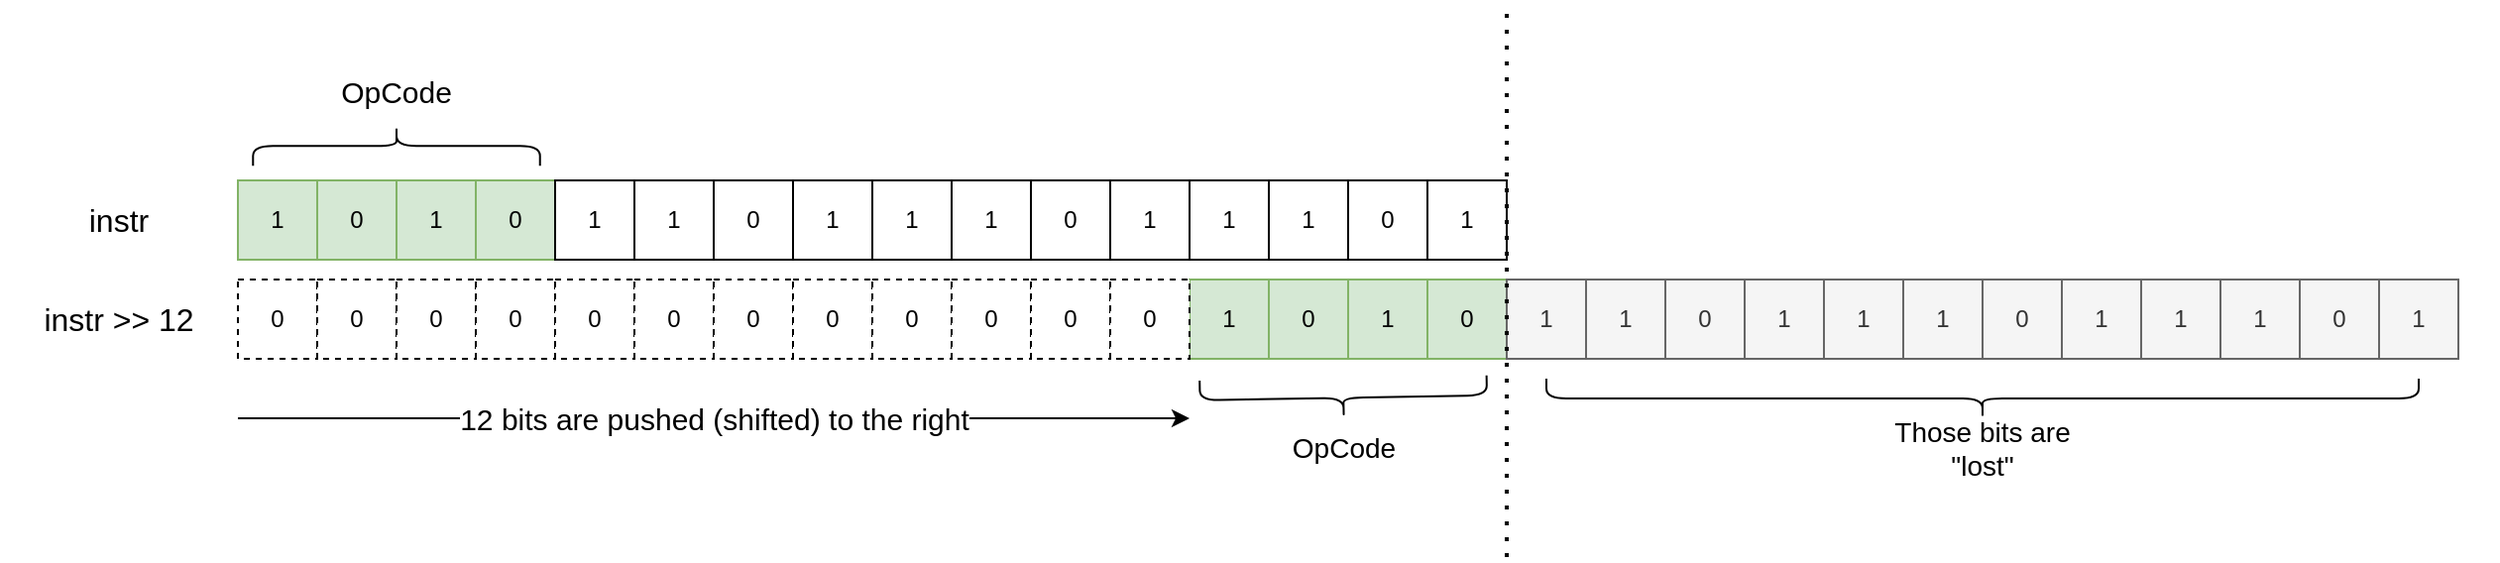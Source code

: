 <mxfile version="15.8.7" type="device"><diagram id="lDyvaed_ntnNjsBYcKlS" name="Page-1"><mxGraphModel dx="1106" dy="892" grid="1" gridSize="10" guides="1" tooltips="1" connect="1" arrows="1" fold="1" page="1" pageScale="1" pageWidth="827" pageHeight="1169" math="0" shadow="0"><root><mxCell id="0"/><mxCell id="1" parent="0"/><mxCell id="PzuIrlQaU6gUbfsNahON-60" value="" style="rounded=0;whiteSpace=wrap;html=1;fillColor=none;strokeColor=none;" vertex="1" parent="1"><mxGeometry x="80" y="120" width="1260" height="270" as="geometry"/></mxCell><mxCell id="PzuIrlQaU6gUbfsNahON-1" value="1" style="rounded=0;whiteSpace=wrap;html=1;fillColor=#d5e8d4;strokeColor=#82b366;" vertex="1" parent="1"><mxGeometry x="200" y="200" width="40" height="40" as="geometry"/></mxCell><mxCell id="PzuIrlQaU6gUbfsNahON-2" value="0" style="rounded=0;whiteSpace=wrap;html=1;fillColor=#d5e8d4;strokeColor=#82b366;" vertex="1" parent="1"><mxGeometry x="240" y="200" width="40" height="40" as="geometry"/></mxCell><mxCell id="PzuIrlQaU6gUbfsNahON-3" value="1" style="rounded=0;whiteSpace=wrap;html=1;fillColor=#d5e8d4;strokeColor=#82b366;" vertex="1" parent="1"><mxGeometry x="280" y="200" width="40" height="40" as="geometry"/></mxCell><mxCell id="PzuIrlQaU6gUbfsNahON-4" value="0" style="rounded=0;whiteSpace=wrap;html=1;fillColor=#d5e8d4;strokeColor=#82b366;" vertex="1" parent="1"><mxGeometry x="320" y="200" width="40" height="40" as="geometry"/></mxCell><mxCell id="PzuIrlQaU6gUbfsNahON-5" value="1" style="rounded=0;whiteSpace=wrap;html=1;" vertex="1" parent="1"><mxGeometry x="360" y="200" width="40" height="40" as="geometry"/></mxCell><mxCell id="PzuIrlQaU6gUbfsNahON-6" value="1" style="rounded=0;whiteSpace=wrap;html=1;" vertex="1" parent="1"><mxGeometry x="400" y="200" width="40" height="40" as="geometry"/></mxCell><mxCell id="PzuIrlQaU6gUbfsNahON-7" value="0" style="rounded=0;whiteSpace=wrap;html=1;" vertex="1" parent="1"><mxGeometry x="440" y="200" width="40" height="40" as="geometry"/></mxCell><mxCell id="PzuIrlQaU6gUbfsNahON-8" value="1" style="rounded=0;whiteSpace=wrap;html=1;" vertex="1" parent="1"><mxGeometry x="480" y="200" width="40" height="40" as="geometry"/></mxCell><mxCell id="PzuIrlQaU6gUbfsNahON-9" value="1" style="rounded=0;whiteSpace=wrap;html=1;" vertex="1" parent="1"><mxGeometry x="520" y="200" width="40" height="40" as="geometry"/></mxCell><mxCell id="PzuIrlQaU6gUbfsNahON-10" value="1" style="rounded=0;whiteSpace=wrap;html=1;" vertex="1" parent="1"><mxGeometry x="560" y="200" width="40" height="40" as="geometry"/></mxCell><mxCell id="PzuIrlQaU6gUbfsNahON-11" value="0" style="rounded=0;whiteSpace=wrap;html=1;" vertex="1" parent="1"><mxGeometry x="600" y="200" width="40" height="40" as="geometry"/></mxCell><mxCell id="PzuIrlQaU6gUbfsNahON-12" value="1" style="rounded=0;whiteSpace=wrap;html=1;" vertex="1" parent="1"><mxGeometry x="640" y="200" width="40" height="40" as="geometry"/></mxCell><mxCell id="PzuIrlQaU6gUbfsNahON-13" value="1" style="rounded=0;whiteSpace=wrap;html=1;" vertex="1" parent="1"><mxGeometry x="680" y="200" width="40" height="40" as="geometry"/></mxCell><mxCell id="PzuIrlQaU6gUbfsNahON-14" value="1" style="rounded=0;whiteSpace=wrap;html=1;" vertex="1" parent="1"><mxGeometry x="720" y="200" width="40" height="40" as="geometry"/></mxCell><mxCell id="PzuIrlQaU6gUbfsNahON-15" value="0" style="rounded=0;whiteSpace=wrap;html=1;" vertex="1" parent="1"><mxGeometry x="760" y="200" width="40" height="40" as="geometry"/></mxCell><mxCell id="PzuIrlQaU6gUbfsNahON-16" value="1" style="rounded=0;whiteSpace=wrap;html=1;" vertex="1" parent="1"><mxGeometry x="800" y="200" width="40" height="40" as="geometry"/></mxCell><mxCell id="PzuIrlQaU6gUbfsNahON-17" value="1" style="rounded=0;whiteSpace=wrap;html=1;fillColor=#d5e8d4;strokeColor=#82b366;" vertex="1" parent="1"><mxGeometry x="680" y="250" width="40" height="40" as="geometry"/></mxCell><mxCell id="PzuIrlQaU6gUbfsNahON-18" value="0" style="rounded=0;whiteSpace=wrap;html=1;fillColor=#d5e8d4;strokeColor=#82b366;" vertex="1" parent="1"><mxGeometry x="720" y="250" width="40" height="40" as="geometry"/></mxCell><mxCell id="PzuIrlQaU6gUbfsNahON-19" value="1" style="rounded=0;whiteSpace=wrap;html=1;fillColor=#d5e8d4;strokeColor=#82b366;" vertex="1" parent="1"><mxGeometry x="760" y="250" width="40" height="40" as="geometry"/></mxCell><mxCell id="PzuIrlQaU6gUbfsNahON-20" value="0" style="rounded=0;whiteSpace=wrap;html=1;fillColor=#d5e8d4;strokeColor=#82b366;" vertex="1" parent="1"><mxGeometry x="800" y="250" width="40" height="40" as="geometry"/></mxCell><mxCell id="PzuIrlQaU6gUbfsNahON-21" value="1" style="rounded=0;whiteSpace=wrap;html=1;fillColor=#f5f5f5;fontColor=#333333;strokeColor=#666666;" vertex="1" parent="1"><mxGeometry x="840" y="250" width="40" height="40" as="geometry"/></mxCell><mxCell id="PzuIrlQaU6gUbfsNahON-22" value="1" style="rounded=0;whiteSpace=wrap;html=1;fillColor=#f5f5f5;fontColor=#333333;strokeColor=#666666;" vertex="1" parent="1"><mxGeometry x="880" y="250" width="40" height="40" as="geometry"/></mxCell><mxCell id="PzuIrlQaU6gUbfsNahON-23" value="0" style="rounded=0;whiteSpace=wrap;html=1;fillColor=#f5f5f5;fontColor=#333333;strokeColor=#666666;" vertex="1" parent="1"><mxGeometry x="920" y="250" width="40" height="40" as="geometry"/></mxCell><mxCell id="PzuIrlQaU6gUbfsNahON-24" value="1" style="rounded=0;whiteSpace=wrap;html=1;fillColor=#f5f5f5;fontColor=#333333;strokeColor=#666666;" vertex="1" parent="1"><mxGeometry x="960" y="250" width="40" height="40" as="geometry"/></mxCell><mxCell id="PzuIrlQaU6gUbfsNahON-25" value="1" style="rounded=0;whiteSpace=wrap;html=1;fillColor=#f5f5f5;fontColor=#333333;strokeColor=#666666;" vertex="1" parent="1"><mxGeometry x="1000" y="250" width="40" height="40" as="geometry"/></mxCell><mxCell id="PzuIrlQaU6gUbfsNahON-26" value="1" style="rounded=0;whiteSpace=wrap;html=1;fillColor=#f5f5f5;fontColor=#333333;strokeColor=#666666;" vertex="1" parent="1"><mxGeometry x="1040" y="250" width="40" height="40" as="geometry"/></mxCell><mxCell id="PzuIrlQaU6gUbfsNahON-27" value="0" style="rounded=0;whiteSpace=wrap;html=1;fillColor=#f5f5f5;fontColor=#333333;strokeColor=#666666;" vertex="1" parent="1"><mxGeometry x="1080" y="250" width="40" height="40" as="geometry"/></mxCell><mxCell id="PzuIrlQaU6gUbfsNahON-28" value="1" style="rounded=0;whiteSpace=wrap;html=1;fillColor=#f5f5f5;fontColor=#333333;strokeColor=#666666;" vertex="1" parent="1"><mxGeometry x="1120" y="250" width="40" height="40" as="geometry"/></mxCell><mxCell id="PzuIrlQaU6gUbfsNahON-29" value="1" style="rounded=0;whiteSpace=wrap;html=1;fillColor=#f5f5f5;fontColor=#333333;strokeColor=#666666;" vertex="1" parent="1"><mxGeometry x="1160" y="250" width="40" height="40" as="geometry"/></mxCell><mxCell id="PzuIrlQaU6gUbfsNahON-30" value="1" style="rounded=0;whiteSpace=wrap;html=1;fillColor=#f5f5f5;fontColor=#333333;strokeColor=#666666;" vertex="1" parent="1"><mxGeometry x="1200" y="250" width="40" height="40" as="geometry"/></mxCell><mxCell id="PzuIrlQaU6gUbfsNahON-31" value="0" style="rounded=0;whiteSpace=wrap;html=1;fillColor=#f5f5f5;fontColor=#333333;strokeColor=#666666;" vertex="1" parent="1"><mxGeometry x="1240" y="250" width="40" height="40" as="geometry"/></mxCell><mxCell id="PzuIrlQaU6gUbfsNahON-32" value="1" style="rounded=0;whiteSpace=wrap;html=1;fillColor=#f5f5f5;fontColor=#333333;strokeColor=#666666;" vertex="1" parent="1"><mxGeometry x="1280" y="250" width="40" height="40" as="geometry"/></mxCell><mxCell id="PzuIrlQaU6gUbfsNahON-33" value="" style="endArrow=none;dashed=1;html=1;dashPattern=1 3;strokeWidth=2;rounded=0;" edge="1" parent="1"><mxGeometry width="50" height="50" relative="1" as="geometry"><mxPoint x="840" y="390" as="sourcePoint"/><mxPoint x="840" y="110" as="targetPoint"/></mxGeometry></mxCell><mxCell id="PzuIrlQaU6gUbfsNahON-35" value="0" style="rounded=0;whiteSpace=wrap;html=1;dashed=1;" vertex="1" parent="1"><mxGeometry x="200" y="250" width="40" height="40" as="geometry"/></mxCell><mxCell id="PzuIrlQaU6gUbfsNahON-36" value="0" style="rounded=0;whiteSpace=wrap;html=1;dashed=1;" vertex="1" parent="1"><mxGeometry x="240" y="250" width="40" height="40" as="geometry"/></mxCell><mxCell id="PzuIrlQaU6gUbfsNahON-37" value="0" style="rounded=0;whiteSpace=wrap;html=1;dashed=1;" vertex="1" parent="1"><mxGeometry x="280" y="250" width="40" height="40" as="geometry"/></mxCell><mxCell id="PzuIrlQaU6gUbfsNahON-38" value="0" style="rounded=0;whiteSpace=wrap;html=1;dashed=1;" vertex="1" parent="1"><mxGeometry x="320" y="250" width="40" height="40" as="geometry"/></mxCell><mxCell id="PzuIrlQaU6gUbfsNahON-39" value="0" style="rounded=0;whiteSpace=wrap;html=1;dashed=1;" vertex="1" parent="1"><mxGeometry x="360" y="250" width="40" height="40" as="geometry"/></mxCell><mxCell id="PzuIrlQaU6gUbfsNahON-40" value="0" style="rounded=0;whiteSpace=wrap;html=1;dashed=1;" vertex="1" parent="1"><mxGeometry x="400" y="250" width="40" height="40" as="geometry"/></mxCell><mxCell id="PzuIrlQaU6gUbfsNahON-41" value="0" style="rounded=0;whiteSpace=wrap;html=1;dashed=1;" vertex="1" parent="1"><mxGeometry x="440" y="250" width="40" height="40" as="geometry"/></mxCell><mxCell id="PzuIrlQaU6gUbfsNahON-42" value="0" style="rounded=0;whiteSpace=wrap;html=1;dashed=1;" vertex="1" parent="1"><mxGeometry x="480" y="250" width="40" height="40" as="geometry"/></mxCell><mxCell id="PzuIrlQaU6gUbfsNahON-43" value="0" style="rounded=0;whiteSpace=wrap;html=1;dashed=1;" vertex="1" parent="1"><mxGeometry x="520" y="250" width="40" height="40" as="geometry"/></mxCell><mxCell id="PzuIrlQaU6gUbfsNahON-44" value="0" style="rounded=0;whiteSpace=wrap;html=1;dashed=1;" vertex="1" parent="1"><mxGeometry x="560" y="250" width="40" height="40" as="geometry"/></mxCell><mxCell id="PzuIrlQaU6gUbfsNahON-45" value="0" style="rounded=0;whiteSpace=wrap;html=1;dashed=1;" vertex="1" parent="1"><mxGeometry x="600" y="250" width="40" height="40" as="geometry"/></mxCell><mxCell id="PzuIrlQaU6gUbfsNahON-46" value="0" style="rounded=0;whiteSpace=wrap;html=1;dashed=1;" vertex="1" parent="1"><mxGeometry x="640" y="250" width="40" height="40" as="geometry"/></mxCell><mxCell id="PzuIrlQaU6gUbfsNahON-47" value="" style="shape=curlyBracket;whiteSpace=wrap;html=1;rounded=1;rotation=-90;" vertex="1" parent="1"><mxGeometry x="1070" y="90" width="20" height="440" as="geometry"/></mxCell><mxCell id="PzuIrlQaU6gUbfsNahON-48" value="&lt;font style=&quot;font-size: 14px&quot;&gt;Those bits are &quot;lost&quot;&lt;/font&gt;" style="text;html=1;strokeColor=none;fillColor=none;align=center;verticalAlign=middle;whiteSpace=wrap;rounded=0;" vertex="1" parent="1"><mxGeometry x="1025" y="320" width="110" height="30" as="geometry"/></mxCell><mxCell id="PzuIrlQaU6gUbfsNahON-50" value="" style="shape=curlyBracket;whiteSpace=wrap;html=1;rounded=1;rotation=-91;" vertex="1" parent="1"><mxGeometry x="747.63" y="237.32" width="20" height="144.74" as="geometry"/></mxCell><mxCell id="PzuIrlQaU6gUbfsNahON-51" value="&lt;font style=&quot;font-size: 14px&quot;&gt;OpCode&lt;/font&gt;" style="text;html=1;strokeColor=none;fillColor=none;align=center;verticalAlign=middle;whiteSpace=wrap;rounded=0;" vertex="1" parent="1"><mxGeometry x="727.63" y="320" width="60" height="30" as="geometry"/></mxCell><mxCell id="PzuIrlQaU6gUbfsNahON-52" value="&lt;font style=&quot;font-size: 16px&quot;&gt;instr&lt;/font&gt;" style="text;html=1;strokeColor=none;fillColor=none;align=center;verticalAlign=middle;whiteSpace=wrap;rounded=0;" vertex="1" parent="1"><mxGeometry x="90" y="205" width="100" height="30" as="geometry"/></mxCell><mxCell id="PzuIrlQaU6gUbfsNahON-53" value="&lt;font style=&quot;font-size: 16px&quot;&gt;instr &amp;gt;&amp;gt; 12&lt;/font&gt;" style="text;html=1;strokeColor=none;fillColor=none;align=center;verticalAlign=middle;whiteSpace=wrap;rounded=0;" vertex="1" parent="1"><mxGeometry x="90" y="255" width="100" height="30" as="geometry"/></mxCell><mxCell id="PzuIrlQaU6gUbfsNahON-54" value="" style="shape=curlyBracket;whiteSpace=wrap;html=1;rounded=1;rotation=90;" vertex="1" parent="1"><mxGeometry x="270" y="110.26" width="20" height="144.74" as="geometry"/></mxCell><mxCell id="PzuIrlQaU6gUbfsNahON-55" value="&lt;font style=&quot;font-size: 15px&quot;&gt;OpCode&lt;/font&gt;" style="text;html=1;strokeColor=none;fillColor=none;align=center;verticalAlign=middle;whiteSpace=wrap;rounded=0;" vertex="1" parent="1"><mxGeometry x="250" y="140" width="60" height="30" as="geometry"/></mxCell><mxCell id="PzuIrlQaU6gUbfsNahON-58" value="" style="endArrow=classic;html=1;rounded=0;" edge="1" parent="1"><mxGeometry relative="1" as="geometry"><mxPoint x="200" y="320" as="sourcePoint"/><mxPoint x="680" y="320" as="targetPoint"/></mxGeometry></mxCell><mxCell id="PzuIrlQaU6gUbfsNahON-59" value="&lt;font style=&quot;font-size: 15px&quot;&gt;12 bits are pushed (shifted) to the right&lt;/font&gt;" style="edgeLabel;resizable=0;html=1;align=center;verticalAlign=middle;fillColor=none;" connectable="0" vertex="1" parent="PzuIrlQaU6gUbfsNahON-58"><mxGeometry relative="1" as="geometry"/></mxCell></root></mxGraphModel></diagram></mxfile>
